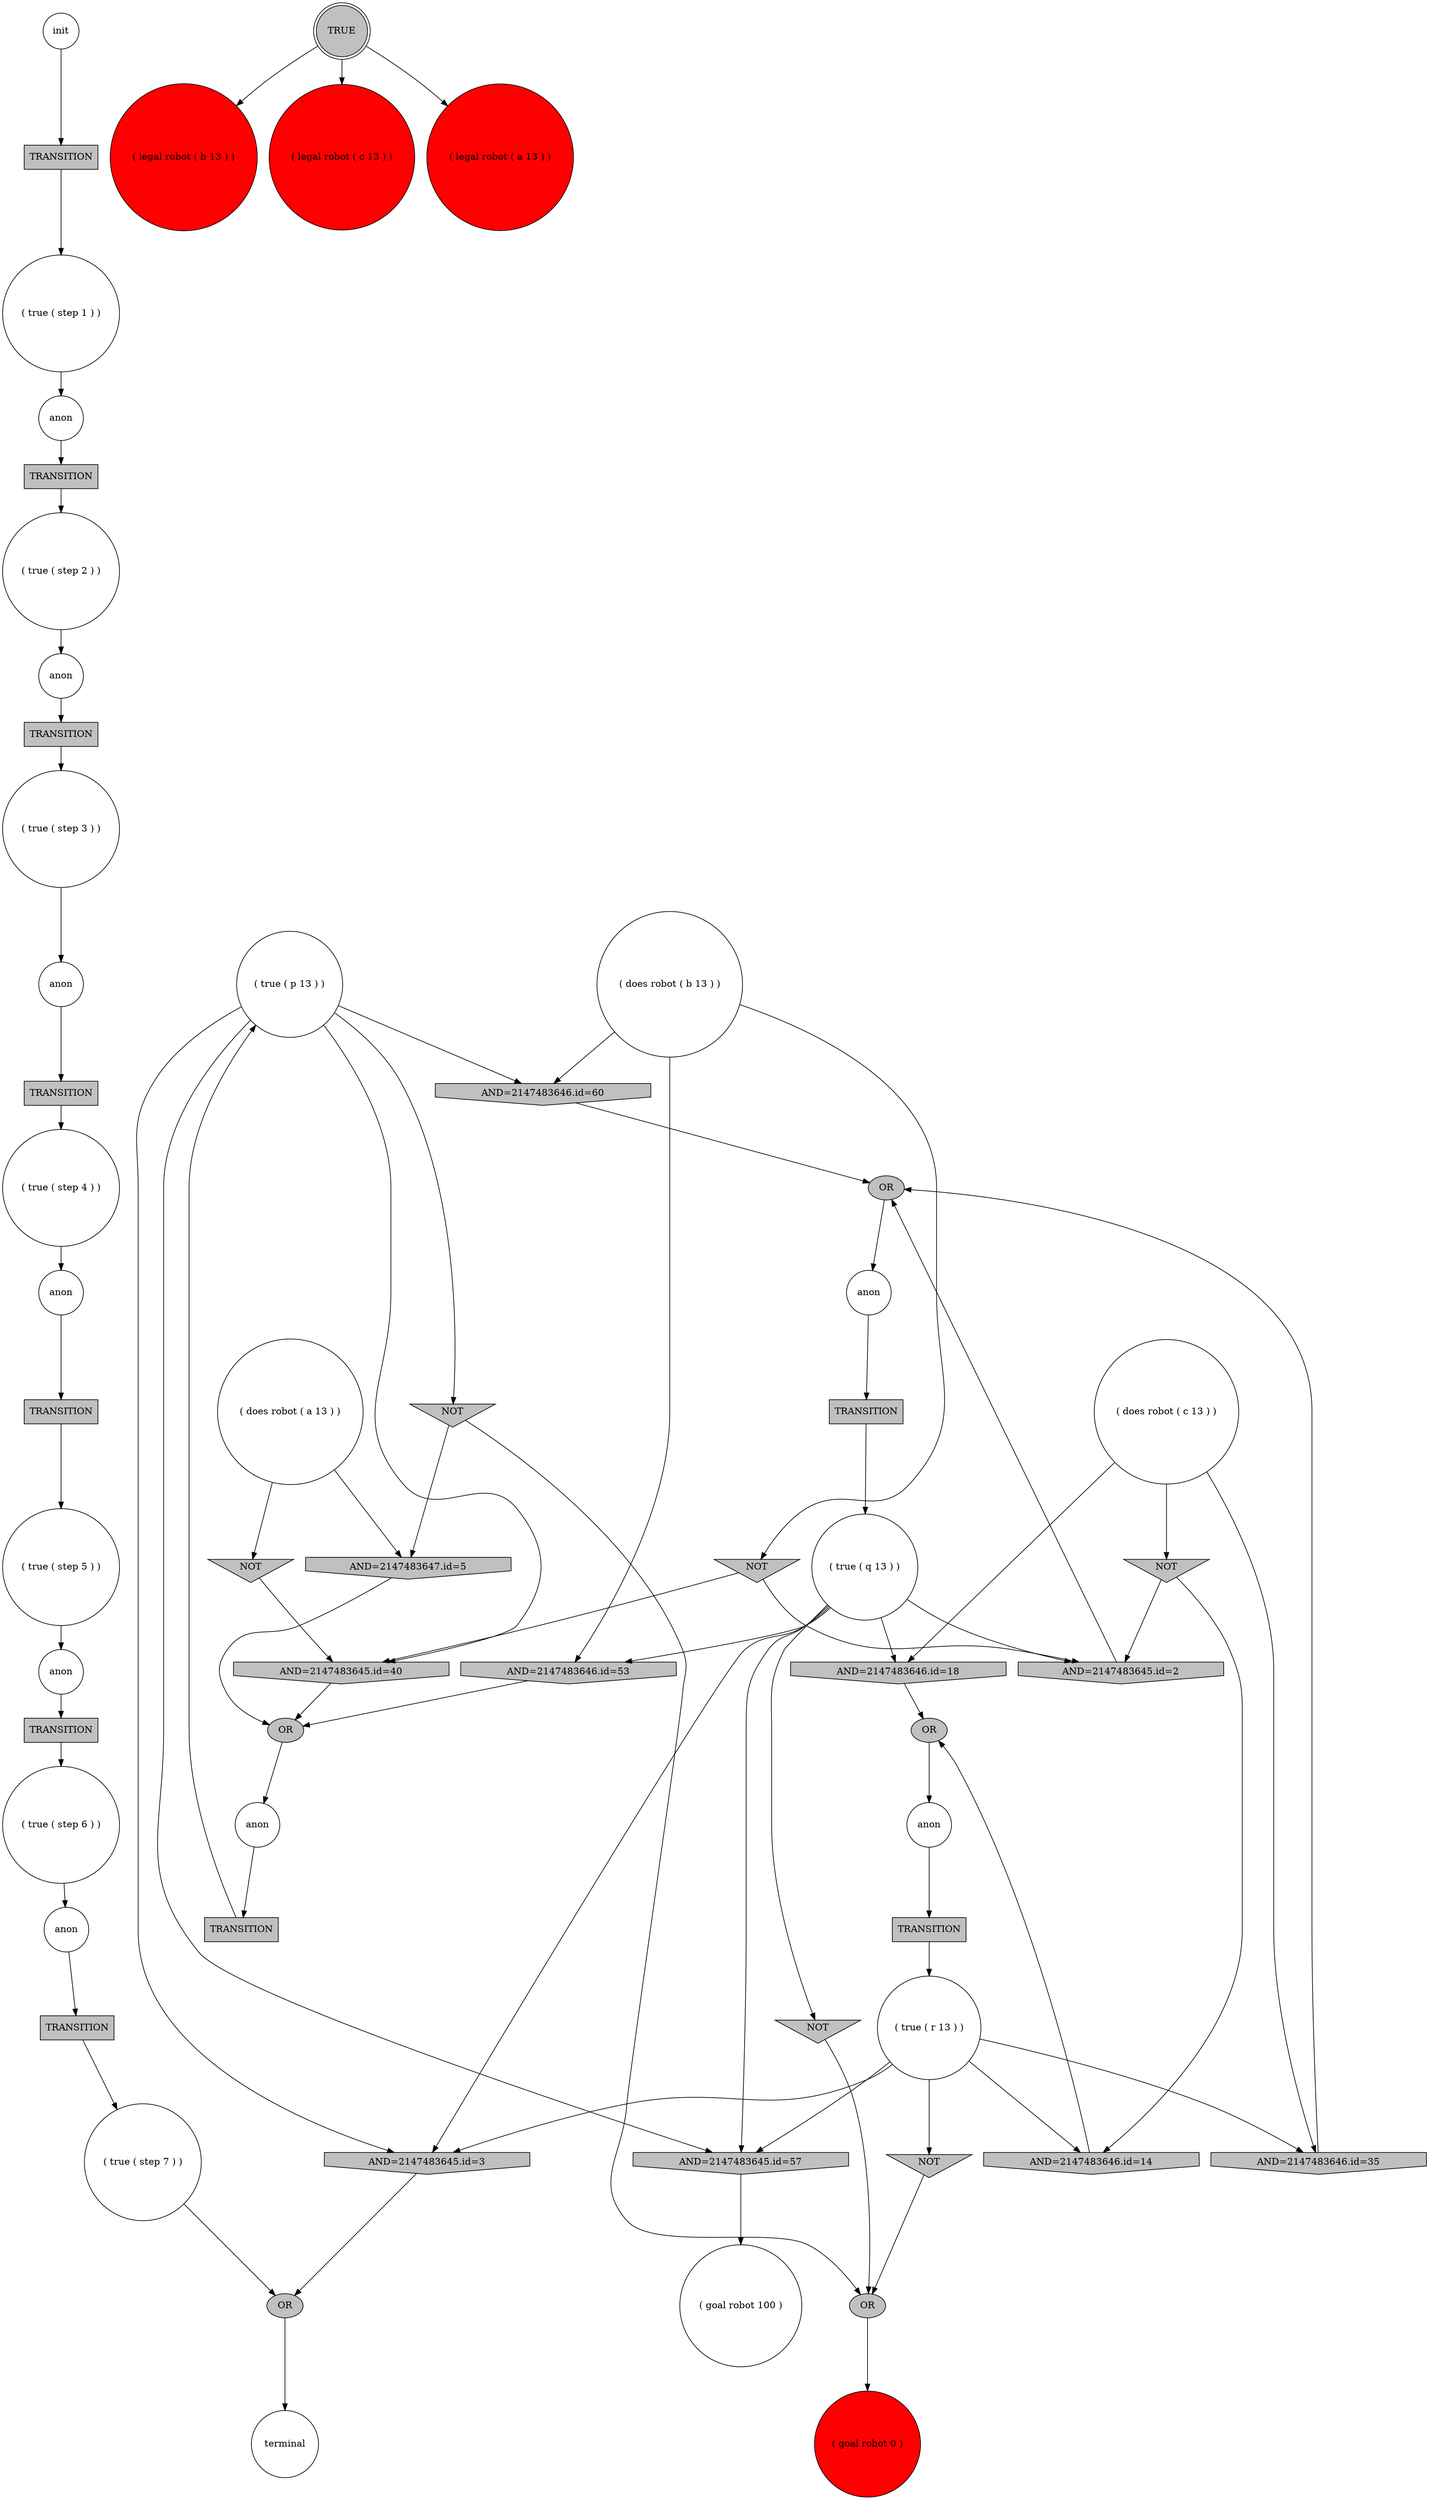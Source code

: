 digraph propNet
{
	"@6e3d562a"[shape=circle, style= filled, fillcolor=white, label="( true ( p 13 ) )"]; "@6e3d562a"->"@cbe732f"; "@6e3d562a"->"@5a746d87"; "@6e3d562a"->"@200e8877"; "@6e3d562a"->"@4dba2555"; "@6e3d562a"->"@2e9b43f4"; 
	"@2960c131"[shape=ellipse, style= filled, fillcolor=grey, label="OR"]; "@2960c131"->"@339c02d0"; 
	"@59e9918c"[shape=invhouse, style= filled, fillcolor=grey, label="AND=2147483645.id=2"]; "@59e9918c"->"@1fbe78d6"; 
	"@200e8877"[shape=invhouse, style= filled, fillcolor=grey, label="AND=2147483645.id=3"]; "@200e8877"->"@54ec9a0c"; 
	"@d5c3d22"[shape=circle, style= filled, fillcolor=red, label="( legal robot ( b 13 ) )"]; 
	"@7e3876b6"[shape=invhouse, style= filled, fillcolor=grey, label="AND=2147483647.id=5"]; "@7e3876b6"->"@74e09905"; 
	"@69a7d938"[shape=circle, style= filled, fillcolor=white, label="( true ( step 1 ) )"]; "@69a7d938"->"@b66f42f"; 
	"@2fa1df08"[shape=circle, style= filled, fillcolor=white, label="anon"]; "@2fa1df08"->"@34e531ca"; 
	"@7f7ad7d5"[shape=circle, style= filled, fillcolor=white, label="init"]; "@7f7ad7d5"->"@6cb357d0"; 
	"@4dba2555"[shape=invtriangle, style= filled, fillcolor=grey, label="NOT"]; "@4dba2555"->"@eeeb446"; "@4dba2555"->"@7e3876b6"; 
	"@2262f299"[shape=invtriangle, style= filled, fillcolor=grey, label="NOT"]; "@2262f299"->"@2e9b43f4"; 
	"@62aabbb6"[shape=circle, style= filled, fillcolor=white, label="anon"]; "@62aabbb6"->"@72b3c18a"; 
	"@339c02d0"[shape=circle, style= filled, fillcolor=white, label="anon"]; "@339c02d0"->"@2f374e47"; 
	"@2f374e47"[shape=box, style= filled, fillcolor=grey, label="TRANSITION"]; "@2f374e47"->"@534c25c1"; 
	"@63a00a3d"[shape=invhouse, style= filled, fillcolor=grey, label="AND=2147483646.id=14"]; "@63a00a3d"->"@2960c131"; 
	"@65b26c1f"[shape=circle, style= filled, fillcolor=red, label="( legal robot ( c 13 ) )"]; 
	"@7f015d50"[shape=circle, style= filled, fillcolor=white, label="( does robot ( a 13 ) )"]; "@7f015d50"->"@2262f299"; "@7f015d50"->"@7e3876b6"; 
	"@7f430d17"[shape=circle, style= filled, fillcolor=white, label="anon"]; "@7f430d17"->"@242c9ba0"; 
	"@1238789e"[shape=invhouse, style= filled, fillcolor=grey, label="AND=2147483646.id=18"]; "@1238789e"->"@2960c131"; 
	"@eeeb446"[shape=ellipse, style= filled, fillcolor=grey, label="OR"]; "@eeeb446"->"@6ae50f7f"; 
	"@534719f3"[shape=circle, style= filled, fillcolor=white, label="( goal robot 100 )"]; 
	"@500e7ad1"[shape=box, style= filled, fillcolor=grey, label="TRANSITION"]; "@500e7ad1"->"@4ada5503"; 
	"@7f56a460"[shape=circle, style= filled, fillcolor=white, label="( does robot ( b 13 ) )"]; "@7f56a460"->"@5a746d87"; "@7f56a460"->"@3aa3bdb4"; "@7f56a460"->"@7d84534d"; 
	"@72b3c18a"[shape=box, style= filled, fillcolor=grey, label="TRANSITION"]; "@72b3c18a"->"@4fb6d105"; 
	"@1ef85dbc"[shape=circle, style= filled, fillcolor=white, label="( true ( step 7 ) )"]; "@1ef85dbc"->"@54ec9a0c"; 
	"@611e924e"[shape=circle, style= filled, fillcolor=red, label="( legal robot ( a 13 ) )"]; 
	"@6cb357d0"[shape=box, style= filled, fillcolor=grey, label="TRANSITION"]; "@6cb357d0"->"@69a7d938"; 
	"@56865d31"[shape=invtriangle, style= filled, fillcolor=grey, label="NOT"]; "@56865d31"->"@eeeb446"; 
	"@4a4871c"[shape=circle, style= filled, fillcolor=white, label="( does robot ( c 13 ) )"]; "@4a4871c"->"@603d1689"; "@4a4871c"->"@1238789e"; "@4a4871c"->"@5b7da7e7"; 
	"@4537783"[shape=circle, style= filled, fillcolor=white, label="anon"]; "@4537783"->"@1bdc3eb1"; 
	"@2ebf2549"[shape=circle, style= filled, fillcolor=white, label="anon"]; "@2ebf2549"->"@1be2ffb8"; 
	"@40a3fcb6"[shape=doublecircle, style= filled, fillcolor=grey, label="TRUE"]; "@40a3fcb6"->"@65b26c1f"; "@40a3fcb6"->"@611e924e"; "@40a3fcb6"->"@d5c3d22"; 
	"@573994a"[shape=circle, style= filled, fillcolor=white, label="anon"]; "@573994a"->"@21c0f67b"; 
	"@1be2ffb8"[shape=box, style= filled, fillcolor=grey, label="TRANSITION"]; "@1be2ffb8"->"@6e3d562a"; 
	"@531abf99"[shape=circle, style= filled, fillcolor=white, label="anon"]; "@531abf99"->"@500e7ad1"; 
	"@5b7da7e7"[shape=invhouse, style= filled, fillcolor=grey, label="AND=2147483646.id=35"]; "@5b7da7e7"->"@1fbe78d6"; 
	"@74a7504c"[shape=invtriangle, style= filled, fillcolor=grey, label="NOT"]; "@74a7504c"->"@eeeb446"; 
	"@34e531ca"[shape=box, style= filled, fillcolor=grey, label="TRANSITION"]; "@34e531ca"->"@5d0768de"; 
	"@556be003"[shape=circle, style= filled, fillcolor=white, label="terminal"]; 
	"@1bdc3eb1"[shape=box, style= filled, fillcolor=grey, label="TRANSITION"]; "@1bdc3eb1"->"@5cd06aff"; 
	"@2e9b43f4"[shape=invhouse, style= filled, fillcolor=grey, label="AND=2147483645.id=40"]; "@2e9b43f4"->"@74e09905"; 
	"@6aacb7df"[shape=circle, style= filled, fillcolor=white, label="( true ( step 2 ) )"]; "@6aacb7df"->"@4537783"; 
	"@6ae50f7f"[shape=circle, style= filled, fillcolor=red, label="( goal robot 0 )"]; 
	"@5d0768de"[shape=circle, style= filled, fillcolor=white, label="( true ( step 4 ) )"]; "@5d0768de"->"@62aabbb6"; 
	"@74e09905"[shape=ellipse, style= filled, fillcolor=grey, label="OR"]; "@74e09905"->"@2ebf2549"; 
	"@5cd06aff"[shape=circle, style= filled, fillcolor=white, label="( true ( step 3 ) )"]; "@5cd06aff"->"@2fa1df08"; 
	"@534c25c1"[shape=circle, style= filled, fillcolor=white, label="( true ( r 13 ) )"]; "@534c25c1"->"@cbe732f"; "@534c25c1"->"@56865d31"; "@534c25c1"->"@200e8877"; "@534c25c1"->"@5b7da7e7"; "@534c25c1"->"@63a00a3d"; 
	"@4fb6d105"[shape=circle, style= filled, fillcolor=white, label="( true ( step 5 ) )"]; "@4fb6d105"->"@531abf99"; 
	"@603d1689"[shape=invtriangle, style= filled, fillcolor=grey, label="NOT"]; "@603d1689"->"@59e9918c"; "@603d1689"->"@63a00a3d"; 
	"@7d84534d"[shape=invtriangle, style= filled, fillcolor=grey, label="NOT"]; "@7d84534d"->"@59e9918c"; "@7d84534d"->"@2e9b43f4"; 
	"@682cc6e1"[shape=circle, style= filled, fillcolor=white, label="( true ( q 13 ) )"]; "@682cc6e1"->"@cbe732f"; "@682cc6e1"->"@59e9918c"; "@682cc6e1"->"@1238789e"; "@682cc6e1"->"@3aa3bdb4"; "@682cc6e1"->"@200e8877"; "@682cc6e1"->"@74a7504c"; 
	"@54ec9a0c"[shape=ellipse, style= filled, fillcolor=grey, label="OR"]; "@54ec9a0c"->"@556be003"; 
	"@1af34df3"[shape=box, style= filled, fillcolor=grey, label="TRANSITION"]; "@1af34df3"->"@6aacb7df"; 
	"@3aa3bdb4"[shape=invhouse, style= filled, fillcolor=grey, label="AND=2147483646.id=53"]; "@3aa3bdb4"->"@74e09905"; 
	"@b66f42f"[shape=circle, style= filled, fillcolor=white, label="anon"]; "@b66f42f"->"@1af34df3"; 
	"@1fbe78d6"[shape=ellipse, style= filled, fillcolor=grey, label="OR"]; "@1fbe78d6"->"@7f430d17"; 
	"@242c9ba0"[shape=box, style= filled, fillcolor=grey, label="TRANSITION"]; "@242c9ba0"->"@682cc6e1"; 
	"@cbe732f"[shape=invhouse, style= filled, fillcolor=grey, label="AND=2147483645.id=57"]; "@cbe732f"->"@534719f3"; 
	"@21c0f67b"[shape=box, style= filled, fillcolor=grey, label="TRANSITION"]; "@21c0f67b"->"@1ef85dbc"; 
	"@4ada5503"[shape=circle, style= filled, fillcolor=white, label="( true ( step 6 ) )"]; "@4ada5503"->"@573994a"; 
	"@5a746d87"[shape=invhouse, style= filled, fillcolor=grey, label="AND=2147483646.id=60"]; "@5a746d87"->"@1fbe78d6"; 
}
